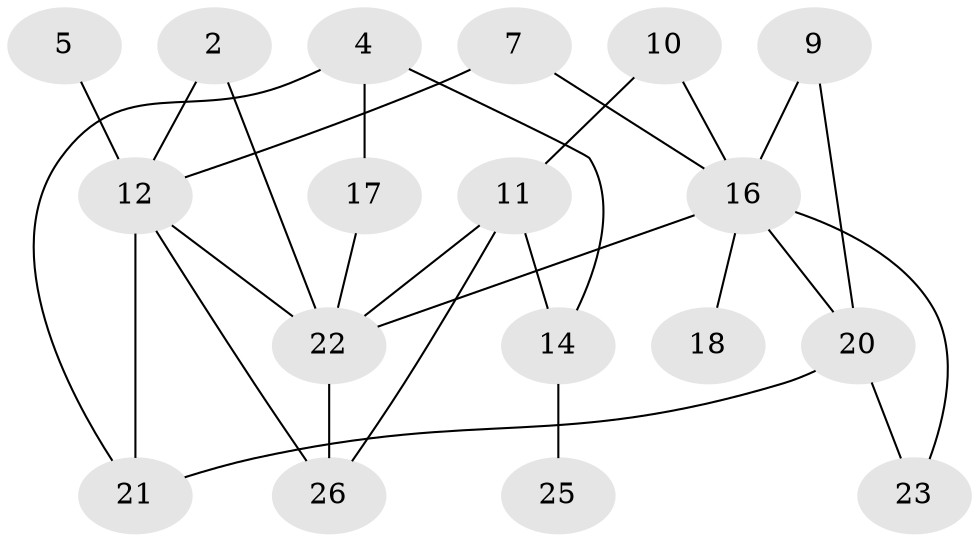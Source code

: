 // original degree distribution, {0: 0.11290322580645161, 1: 0.25806451612903225, 2: 0.3387096774193548, 3: 0.1935483870967742, 8: 0.016129032258064516, 5: 0.03225806451612903, 7: 0.03225806451612903, 4: 0.016129032258064516}
// Generated by graph-tools (version 1.1) at 2025/35/03/04/25 23:35:55]
// undirected, 18 vertices, 27 edges
graph export_dot {
  node [color=gray90,style=filled];
  2;
  4;
  5;
  7;
  9;
  10;
  11;
  12;
  14;
  16;
  17;
  18;
  20;
  21;
  22;
  23;
  25;
  26;
  2 -- 12 [weight=1.0];
  2 -- 22 [weight=1.0];
  4 -- 14 [weight=1.0];
  4 -- 17 [weight=1.0];
  4 -- 21 [weight=1.0];
  5 -- 12 [weight=1.0];
  7 -- 12 [weight=1.0];
  7 -- 16 [weight=1.0];
  9 -- 16 [weight=2.0];
  9 -- 20 [weight=1.0];
  10 -- 11 [weight=1.0];
  10 -- 16 [weight=1.0];
  11 -- 14 [weight=1.0];
  11 -- 22 [weight=1.0];
  11 -- 26 [weight=1.0];
  12 -- 21 [weight=1.0];
  12 -- 22 [weight=1.0];
  12 -- 26 [weight=1.0];
  14 -- 25 [weight=1.0];
  16 -- 18 [weight=1.0];
  16 -- 20 [weight=1.0];
  16 -- 22 [weight=1.0];
  16 -- 23 [weight=1.0];
  17 -- 22 [weight=1.0];
  20 -- 21 [weight=1.0];
  20 -- 23 [weight=1.0];
  22 -- 26 [weight=1.0];
}
